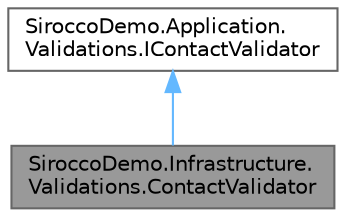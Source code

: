 digraph "SiroccoDemo.Infrastructure.Validations.ContactValidator"
{
 // LATEX_PDF_SIZE
  bgcolor="transparent";
  edge [fontname=Helvetica,fontsize=10,labelfontname=Helvetica,labelfontsize=10];
  node [fontname=Helvetica,fontsize=10,shape=box,height=0.2,width=0.4];
  Node1 [id="Node000001",label="SiroccoDemo.Infrastructure.\lValidations.ContactValidator",height=0.2,width=0.4,color="gray40", fillcolor="grey60", style="filled", fontcolor="black",tooltip=" "];
  Node2 -> Node1 [id="edge1_Node000001_Node000002",dir="back",color="steelblue1",style="solid",tooltip=" "];
  Node2 [id="Node000002",label="SiroccoDemo.Application.\lValidations.IContactValidator",height=0.2,width=0.4,color="gray40", fillcolor="white", style="filled",URL="$interface_sirocco_demo_1_1_application_1_1_validations_1_1_i_contact_validator.html",tooltip=" "];
}
